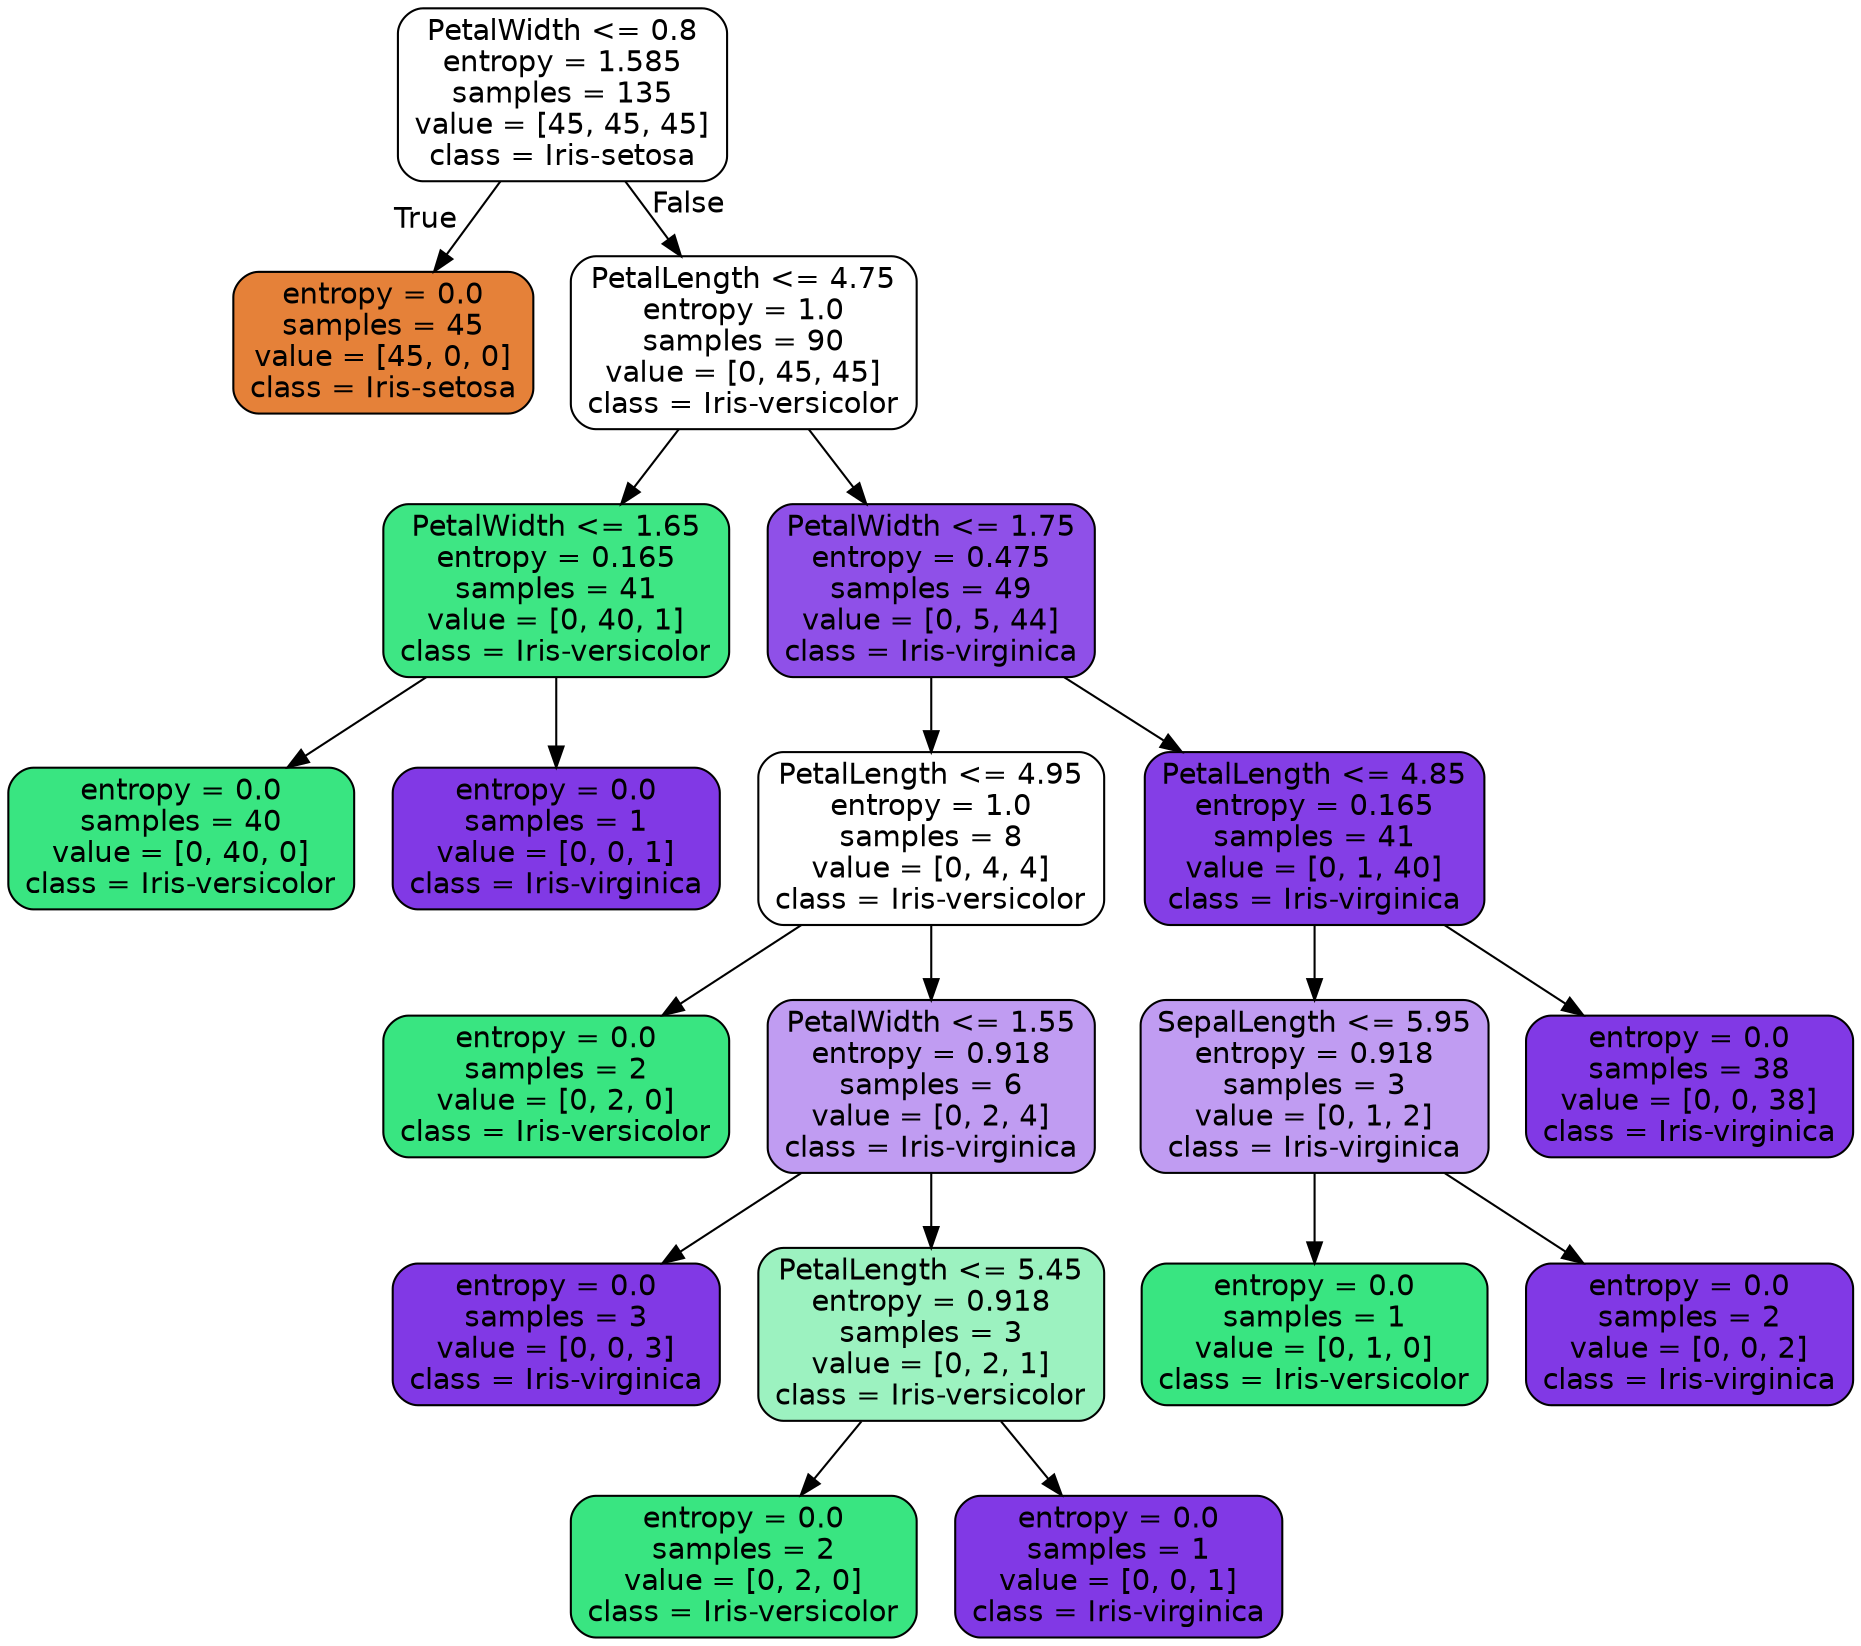 digraph Tree {
node [shape=box, style="filled, rounded", color="black", fontname=helvetica] ;
edge [fontname=helvetica] ;
0 [label="PetalWidth <= 0.8\nentropy = 1.585\nsamples = 135\nvalue = [45, 45, 45]\nclass = Iris-setosa", fillcolor="#ffffff"] ;
1 [label="entropy = 0.0\nsamples = 45\nvalue = [45, 0, 0]\nclass = Iris-setosa", fillcolor="#e58139"] ;
0 -> 1 [labeldistance=2.5, labelangle=45, headlabel="True"] ;
2 [label="PetalLength <= 4.75\nentropy = 1.0\nsamples = 90\nvalue = [0, 45, 45]\nclass = Iris-versicolor", fillcolor="#ffffff"] ;
0 -> 2 [labeldistance=2.5, labelangle=-45, headlabel="False"] ;
3 [label="PetalWidth <= 1.65\nentropy = 0.165\nsamples = 41\nvalue = [0, 40, 1]\nclass = Iris-versicolor", fillcolor="#3ee684"] ;
2 -> 3 ;
4 [label="entropy = 0.0\nsamples = 40\nvalue = [0, 40, 0]\nclass = Iris-versicolor", fillcolor="#39e581"] ;
3 -> 4 ;
5 [label="entropy = 0.0\nsamples = 1\nvalue = [0, 0, 1]\nclass = Iris-virginica", fillcolor="#8139e5"] ;
3 -> 5 ;
6 [label="PetalWidth <= 1.75\nentropy = 0.475\nsamples = 49\nvalue = [0, 5, 44]\nclass = Iris-virginica", fillcolor="#8f50e8"] ;
2 -> 6 ;
7 [label="PetalLength <= 4.95\nentropy = 1.0\nsamples = 8\nvalue = [0, 4, 4]\nclass = Iris-versicolor", fillcolor="#ffffff"] ;
6 -> 7 ;
8 [label="entropy = 0.0\nsamples = 2\nvalue = [0, 2, 0]\nclass = Iris-versicolor", fillcolor="#39e581"] ;
7 -> 8 ;
9 [label="PetalWidth <= 1.55\nentropy = 0.918\nsamples = 6\nvalue = [0, 2, 4]\nclass = Iris-virginica", fillcolor="#c09cf2"] ;
7 -> 9 ;
10 [label="entropy = 0.0\nsamples = 3\nvalue = [0, 0, 3]\nclass = Iris-virginica", fillcolor="#8139e5"] ;
9 -> 10 ;
11 [label="PetalLength <= 5.45\nentropy = 0.918\nsamples = 3\nvalue = [0, 2, 1]\nclass = Iris-versicolor", fillcolor="#9cf2c0"] ;
9 -> 11 ;
12 [label="entropy = 0.0\nsamples = 2\nvalue = [0, 2, 0]\nclass = Iris-versicolor", fillcolor="#39e581"] ;
11 -> 12 ;
13 [label="entropy = 0.0\nsamples = 1\nvalue = [0, 0, 1]\nclass = Iris-virginica", fillcolor="#8139e5"] ;
11 -> 13 ;
14 [label="PetalLength <= 4.85\nentropy = 0.165\nsamples = 41\nvalue = [0, 1, 40]\nclass = Iris-virginica", fillcolor="#843ee6"] ;
6 -> 14 ;
15 [label="SepalLength <= 5.95\nentropy = 0.918\nsamples = 3\nvalue = [0, 1, 2]\nclass = Iris-virginica", fillcolor="#c09cf2"] ;
14 -> 15 ;
16 [label="entropy = 0.0\nsamples = 1\nvalue = [0, 1, 0]\nclass = Iris-versicolor", fillcolor="#39e581"] ;
15 -> 16 ;
17 [label="entropy = 0.0\nsamples = 2\nvalue = [0, 0, 2]\nclass = Iris-virginica", fillcolor="#8139e5"] ;
15 -> 17 ;
18 [label="entropy = 0.0\nsamples = 38\nvalue = [0, 0, 38]\nclass = Iris-virginica", fillcolor="#8139e5"] ;
14 -> 18 ;
}